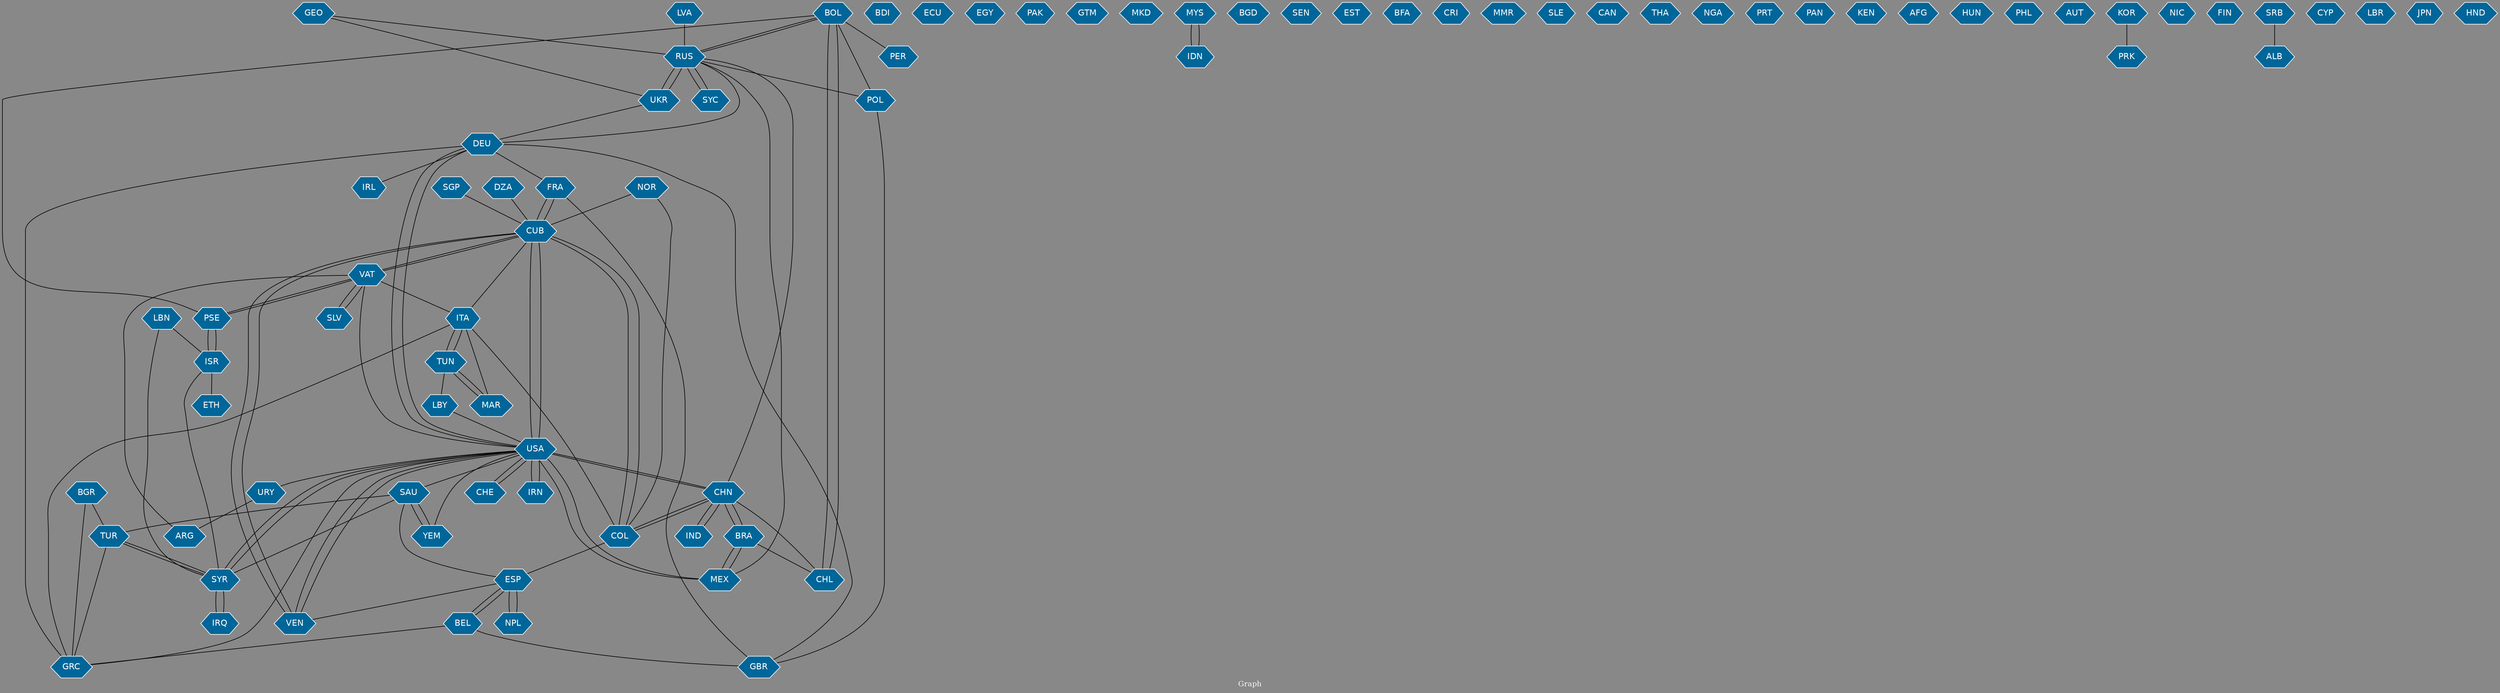 // Countries together in item graph
graph {
	graph [bgcolor="#888888" fontcolor=white fontsize=12 label="Graph" outputorder=edgesfirst overlap=prism]
	node [color=white fillcolor="#006699" fontcolor=white fontname=Helvetica shape=hexagon style=filled]
	edge [arrowhead=open color=black fontcolor=white fontname=Courier fontsize=12]
		GBR [label=GBR]
		SYC [label=SYC]
		BRA [label=BRA]
		BOL [label=BOL]
		RUS [label=RUS]
		POL [label=POL]
		ITA [label=ITA]
		SAU [label=SAU]
		COL [label=COL]
		FRA [label=FRA]
		CUB [label=CUB]
		DEU [label=DEU]
		IRN [label=IRN]
		IRQ [label=IRQ]
		BDI [label=BDI]
		NOR [label=NOR]
		TUR [label=TUR]
		ECU [label=ECU]
		EGY [label=EGY]
		USA [label=USA]
		PER [label=PER]
		CHL [label=CHL]
		IRL [label=IRL]
		ESP [label=ESP]
		PSE [label=PSE]
		VAT [label=VAT]
		SGP [label=SGP]
		GRC [label=GRC]
		PAK [label=PAK]
		CHN [label=CHN]
		MEX [label=MEX]
		NPL [label=NPL]
		URY [label=URY]
		ARG [label=ARG]
		BEL [label=BEL]
		GTM [label=GTM]
		IND [label=IND]
		TUN [label=TUN]
		MAR [label=MAR]
		MKD [label=MKD]
		ISR [label=ISR]
		MYS [label=MYS]
		CHE [label=CHE]
		UKR [label=UKR]
		BGD [label=BGD]
		LBY [label=LBY]
		SEN [label=SEN]
		EST [label=EST]
		SYR [label=SYR]
		VEN [label=VEN]
		BFA [label=BFA]
		SLV [label=SLV]
		CRI [label=CRI]
		ETH [label=ETH]
		MMR [label=MMR]
		SLE [label=SLE]
		IDN [label=IDN]
		YEM [label=YEM]
		BGR [label=BGR]
		CAN [label=CAN]
		THA [label=THA]
		NGA [label=NGA]
		PRT [label=PRT]
		PAN [label=PAN]
		GEO [label=GEO]
		KEN [label=KEN]
		AFG [label=AFG]
		HUN [label=HUN]
		PHL [label=PHL]
		LBN [label=LBN]
		AUT [label=AUT]
		PRK [label=PRK]
		NIC [label=NIC]
		FIN [label=FIN]
		SRB [label=SRB]
		ALB [label=ALB]
		DZA [label=DZA]
		KOR [label=KOR]
		CYP [label=CYP]
		LBR [label=LBR]
		JPN [label=JPN]
		LVA [label=LVA]
		HND [label=HND]
			ISR -- ETH [weight=4]
			COL -- ESP [weight=1]
			IDN -- MYS [weight=1]
			TUR -- SYR [weight=1]
			SYC -- RUS [weight=2]
			SGP -- CUB [weight=1]
			VAT -- ARG [weight=1]
			SAU -- YEM [weight=2]
			VAT -- USA [weight=2]
			MAR -- TUN [weight=1]
			NOR -- COL [weight=1]
			BOL -- PER [weight=3]
			MEX -- BRA [weight=1]
			VEN -- USA [weight=1]
			COL -- CHN [weight=1]
			DEU -- GBR [weight=1]
			TUN -- MAR [weight=1]
			CHE -- USA [weight=1]
			PSE -- VAT [weight=2]
			BEL -- GRC [weight=1]
			RUS -- DEU [weight=2]
			SAU -- TUR [weight=1]
			LBY -- USA [weight=1]
			DZA -- CUB [weight=1]
			CHN -- BRA [weight=1]
			ESP -- BEL [weight=1]
			SAU -- SYR [weight=1]
			USA -- IRN [weight=1]
			DEU -- IRL [weight=2]
			NOR -- CUB [weight=1]
			ITA -- MAR [weight=2]
			COL -- CUB [weight=2]
			BRA -- MEX [weight=2]
			CHN -- USA [weight=3]
			NPL -- ESP [weight=1]
			USA -- CHE [weight=1]
			SLV -- VAT [weight=1]
			LVA -- RUS [weight=1]
			ESP -- NPL [weight=4]
			CHN -- IND [weight=2]
			TUR -- GRC [weight=1]
			TUN -- LBY [weight=1]
			USA -- SYR [weight=1]
			CHL -- CHN [weight=1]
			IND -- CHN [weight=1]
			RUS -- POL [weight=3]
			TUN -- ITA [weight=1]
			LBN -- SYR [weight=1]
			CUB -- VAT [weight=5]
			IRQ -- SYR [weight=1]
			PSE -- ISR [weight=6]
			BOL -- POL [weight=2]
			DEU -- GRC [weight=2]
			VEN -- CUB [weight=2]
			BEL -- GBR [weight=2]
			URY -- ARG [weight=1]
			COL -- ITA [weight=1]
			YEM -- SAU [weight=5]
			BGR -- TUR [weight=1]
			RUS -- MEX [weight=1]
			CUB -- ITA [weight=1]
			DEU -- FRA [weight=2]
			ISR -- PSE [weight=4]
			FRA -- GBR [weight=1]
			UKR -- DEU [weight=1]
			BRA -- CHL [weight=1]
			KOR -- PRK [weight=1]
			ESP -- VEN [weight=1]
			SRB -- ALB [weight=1]
			MYS -- IDN [weight=1]
			MEX -- USA [weight=1]
			VAT -- ITA [weight=1]
			USA -- MEX [weight=3]
			USA -- GRC [weight=1]
			RUS -- UKR [weight=6]
			VAT -- SLV [weight=1]
			RUS -- BOL [weight=1]
			IRN -- USA [weight=4]
			GEO -- UKR [weight=1]
			SAU -- ESP [weight=1]
			POL -- GBR [weight=2]
			CHL -- BOL [weight=3]
			BOL -- RUS [weight=1]
			VAT -- CUB [weight=3]
			FRA -- CUB [weight=4]
			RUS -- SYC [weight=1]
			USA -- DEU [weight=1]
			GEO -- RUS [weight=1]
			CUB -- VEN [weight=2]
			ITA -- TUN [weight=1]
			SYR -- USA [weight=1]
			SYR -- IRQ [weight=1]
			UKR -- RUS [weight=5]
			ITA -- GRC [weight=1]
			CUB -- FRA [weight=1]
			ISR -- SYR [weight=1]
			BGR -- GRC [weight=1]
			LBN -- ISR [weight=1]
			CUB -- COL [weight=1]
			USA -- SAU [weight=2]
			CHN -- COL [weight=1]
			VAT -- PSE [weight=1]
			YEM -- USA [weight=1]
			CHN -- RUS [weight=1]
			USA -- CUB [weight=6]
			DEU -- USA [weight=1]
			USA -- VEN [weight=1]
			SYR -- TUR [weight=1]
			CUB -- USA [weight=9]
			BOL -- PSE [weight=1]
			USA -- CHN [weight=4]
			BOL -- CHL [weight=2]
			BEL -- ESP [weight=1]
			USA -- URY [weight=2]
			BRA -- CHN [weight=2]
}